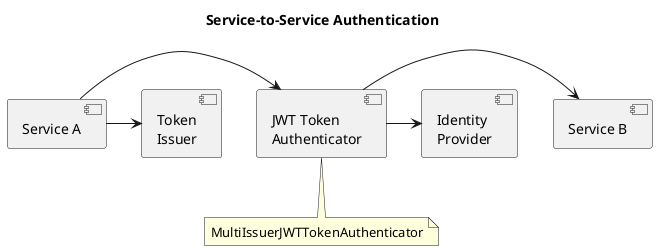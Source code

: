@startuml
title Service-to-Service Authentication

component "Service A" as serviceA
component "JWT Token\nAuthenticator" as auth
component "Service B" as serviceB
component "Token\nIssuer" as issuer
component "Identity\nProvider" as idp

serviceA -> auth
auth -> serviceB
serviceA -> issuer
auth -> idp

note bottom of auth
  MultiIssuerJWTTokenAuthenticator
end note
@enduml